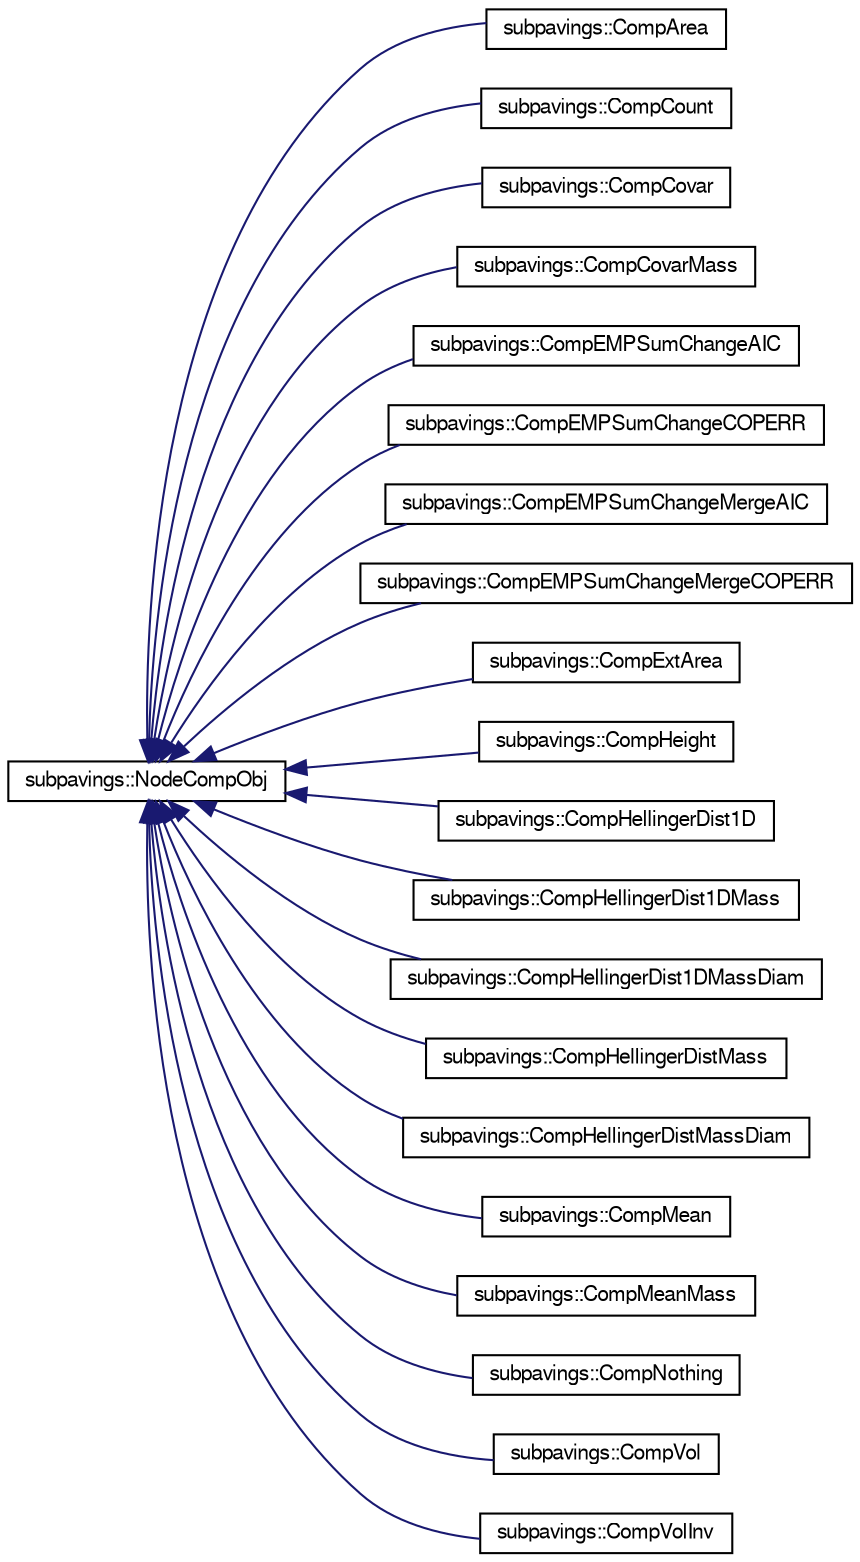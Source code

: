 digraph G
{
  edge [fontname="FreeSans",fontsize="10",labelfontname="FreeSans",labelfontsize="10"];
  node [fontname="FreeSans",fontsize="10",shape=record];
  rankdir="LR";
  Node1 [label="subpavings::NodeCompObj",height=0.2,width=0.4,color="black", fillcolor="white", style="filled",URL="$classsubpavings_1_1NodeCompObj.shtml",tooltip="A Virtual class providing a way to compare spsnodes."];
  Node1 -> Node2 [dir="back",color="midnightblue",fontsize="10",style="solid",fontname="FreeSans"];
  Node2 [label="subpavings::CompArea",height=0.2,width=0.4,color="black", fillcolor="white", style="filled",URL="$classsubpavings_1_1CompArea.shtml",tooltip="Class comparing the area of a histogram."];
  Node1 -> Node3 [dir="back",color="midnightblue",fontsize="10",style="solid",fontname="FreeSans"];
  Node3 [label="subpavings::CompCount",height=0.2,width=0.4,color="black", fillcolor="white", style="filled",URL="$classsubpavings_1_1CompCount.shtml",tooltip="Class comparing on count of data points associated with a node."];
  Node1 -> Node4 [dir="back",color="midnightblue",fontsize="10",style="solid",fontname="FreeSans"];
  Node4 [label="subpavings::CompCovar",height=0.2,width=0.4,color="black", fillcolor="white", style="filled",URL="$classsubpavings_1_1CompCovar.shtml",tooltip="Class comparing the Chebyshev distance between the var-covar and uniform var-covar multiplied with th..."];
  Node1 -> Node5 [dir="back",color="midnightblue",fontsize="10",style="solid",fontname="FreeSans"];
  Node5 [label="subpavings::CompCovarMass",height=0.2,width=0.4,color="black", fillcolor="white", style="filled",URL="$classsubpavings_1_1CompCovarMass.shtml",tooltip="Class comparing the Chebyshev distance between the var-covar and uniform var-covar multiplied with th..."];
  Node1 -> Node6 [dir="back",color="midnightblue",fontsize="10",style="solid",fontname="FreeSans"];
  Node6 [label="subpavings::CompEMPSumChangeAIC",height=0.2,width=0.4,color="black", fillcolor="white", style="filled",URL="$classsubpavings_1_1CompEMPSumChangeAIC.shtml",tooltip="Class comparing change in EMP under AIC from splitting 2 nodes."];
  Node1 -> Node7 [dir="back",color="midnightblue",fontsize="10",style="solid",fontname="FreeSans"];
  Node7 [label="subpavings::CompEMPSumChangeCOPERR",height=0.2,width=0.4,color="black", fillcolor="white", style="filled",URL="$classsubpavings_1_1CompEMPSumChangeCOPERR.shtml",tooltip="Class comparing change in EMP under COPERR from splitting 2 nodes."];
  Node1 -> Node8 [dir="back",color="midnightblue",fontsize="10",style="solid",fontname="FreeSans"];
  Node8 [label="subpavings::CompEMPSumChangeMergeAIC",height=0.2,width=0.4,color="black", fillcolor="white", style="filled",URL="$classsubpavings_1_1CompEMPSumChangeMergeAIC.shtml",tooltip="Class comparing change in EMP under AIC from merging 2 nodes."];
  Node1 -> Node9 [dir="back",color="midnightblue",fontsize="10",style="solid",fontname="FreeSans"];
  Node9 [label="subpavings::CompEMPSumChangeMergeCOPERR",height=0.2,width=0.4,color="black", fillcolor="white", style="filled",URL="$classsubpavings_1_1CompEMPSumChangeMergeCOPERR.shtml",tooltip="Class comparing change in EMP under COPERR from merging 2 nodes."];
  Node1 -> Node10 [dir="back",color="midnightblue",fontsize="10",style="solid",fontname="FreeSans"];
  Node10 [label="subpavings::CompExtArea",height=0.2,width=0.4,color="black", fillcolor="white", style="filled",URL="$classsubpavings_1_1CompExtArea.shtml",tooltip="Class comparing the &quot;extended&quot;area of a histogram."];
  Node1 -> Node11 [dir="back",color="midnightblue",fontsize="10",style="solid",fontname="FreeSans"];
  Node11 [label="subpavings::CompHeight",height=0.2,width=0.4,color="black", fillcolor="white", style="filled",URL="$classsubpavings_1_1CompHeight.shtml",tooltip="Class comparing on count/volume (ie histogram height) of box of node."];
  Node1 -> Node12 [dir="back",color="midnightblue",fontsize="10",style="solid",fontname="FreeSans"];
  Node12 [label="subpavings::CompHellingerDist1D",height=0.2,width=0.4,color="black", fillcolor="white", style="filled",URL="$classsubpavings_1_1CompHellingerDist1D.shtml",tooltip="Class comparing the Chebyshev distance between the var-covar and uniform var-covar multiplied with th..."];
  Node1 -> Node13 [dir="back",color="midnightblue",fontsize="10",style="solid",fontname="FreeSans"];
  Node13 [label="subpavings::CompHellingerDist1DMass",height=0.2,width=0.4,color="black", fillcolor="white", style="filled",URL="$classsubpavings_1_1CompHellingerDist1DMass.shtml",tooltip="Class comparing the Chebyshev distance between the var-covar and uniform var-covar multiplied with th..."];
  Node1 -> Node14 [dir="back",color="midnightblue",fontsize="10",style="solid",fontname="FreeSans"];
  Node14 [label="subpavings::CompHellingerDist1DMassDiam",height=0.2,width=0.4,color="black", fillcolor="white", style="filled",URL="$classsubpavings_1_1CompHellingerDist1DMassDiam.shtml",tooltip="Class comparing the Chebyshev distance between the var-covar and uniform var-covar multiplied with th..."];
  Node1 -> Node15 [dir="back",color="midnightblue",fontsize="10",style="solid",fontname="FreeSans"];
  Node15 [label="subpavings::CompHellingerDistMass",height=0.2,width=0.4,color="black", fillcolor="white", style="filled",URL="$classsubpavings_1_1CompHellingerDistMass.shtml",tooltip="Class comparing the Chebyshev distance between the var-covar and uniform var-covar multiplied with th..."];
  Node1 -> Node16 [dir="back",color="midnightblue",fontsize="10",style="solid",fontname="FreeSans"];
  Node16 [label="subpavings::CompHellingerDistMassDiam",height=0.2,width=0.4,color="black", fillcolor="white", style="filled",URL="$classsubpavings_1_1CompHellingerDistMassDiam.shtml",tooltip="Class comparing the Chebyshev distance between the var-covar and uniform var-covar multiplied with th..."];
  Node1 -> Node17 [dir="back",color="midnightblue",fontsize="10",style="solid",fontname="FreeSans"];
  Node17 [label="subpavings::CompMean",height=0.2,width=0.4,color="black", fillcolor="white", style="filled",URL="$classsubpavings_1_1CompMean.shtml",tooltip="Class comparing the Chebyshev distance between the mean and uniform mean."];
  Node1 -> Node18 [dir="back",color="midnightblue",fontsize="10",style="solid",fontname="FreeSans"];
  Node18 [label="subpavings::CompMeanMass",height=0.2,width=0.4,color="black", fillcolor="white", style="filled",URL="$classsubpavings_1_1CompMeanMass.shtml",tooltip="Class comparing the Chebyshev distance between the mean and uniform mean multiplied with the emprical..."];
  Node1 -> Node19 [dir="back",color="midnightblue",fontsize="10",style="solid",fontname="FreeSans"];
  Node19 [label="subpavings::CompNothing",height=0.2,width=0.4,color="black", fillcolor="white", style="filled",URL="$classsubpavings_1_1CompNothing.shtml",tooltip="Class comparing nodes to give no change in ordering."];
  Node1 -> Node20 [dir="back",color="midnightblue",fontsize="10",style="solid",fontname="FreeSans"];
  Node20 [label="subpavings::CompVol",height=0.2,width=0.4,color="black", fillcolor="white", style="filled",URL="$classsubpavings_1_1CompVol.shtml",tooltip="Class comparing on volume of box of node."];
  Node1 -> Node21 [dir="back",color="midnightblue",fontsize="10",style="solid",fontname="FreeSans"];
  Node21 [label="subpavings::CompVolInv",height=0.2,width=0.4,color="black", fillcolor="white", style="filled",URL="$classsubpavings_1_1CompVolInv.shtml",tooltip="Class comparing volume multiplied with the inverse of the empirical mass."];
}
